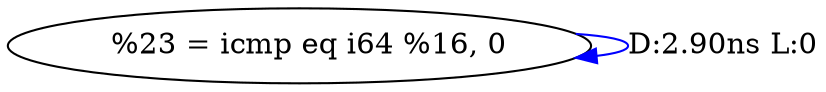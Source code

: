 digraph {
Node0x3952510[label="  %23 = icmp eq i64 %16, 0"];
Node0x3952510 -> Node0x3952510[label="D:2.90ns L:0",color=blue];
}
